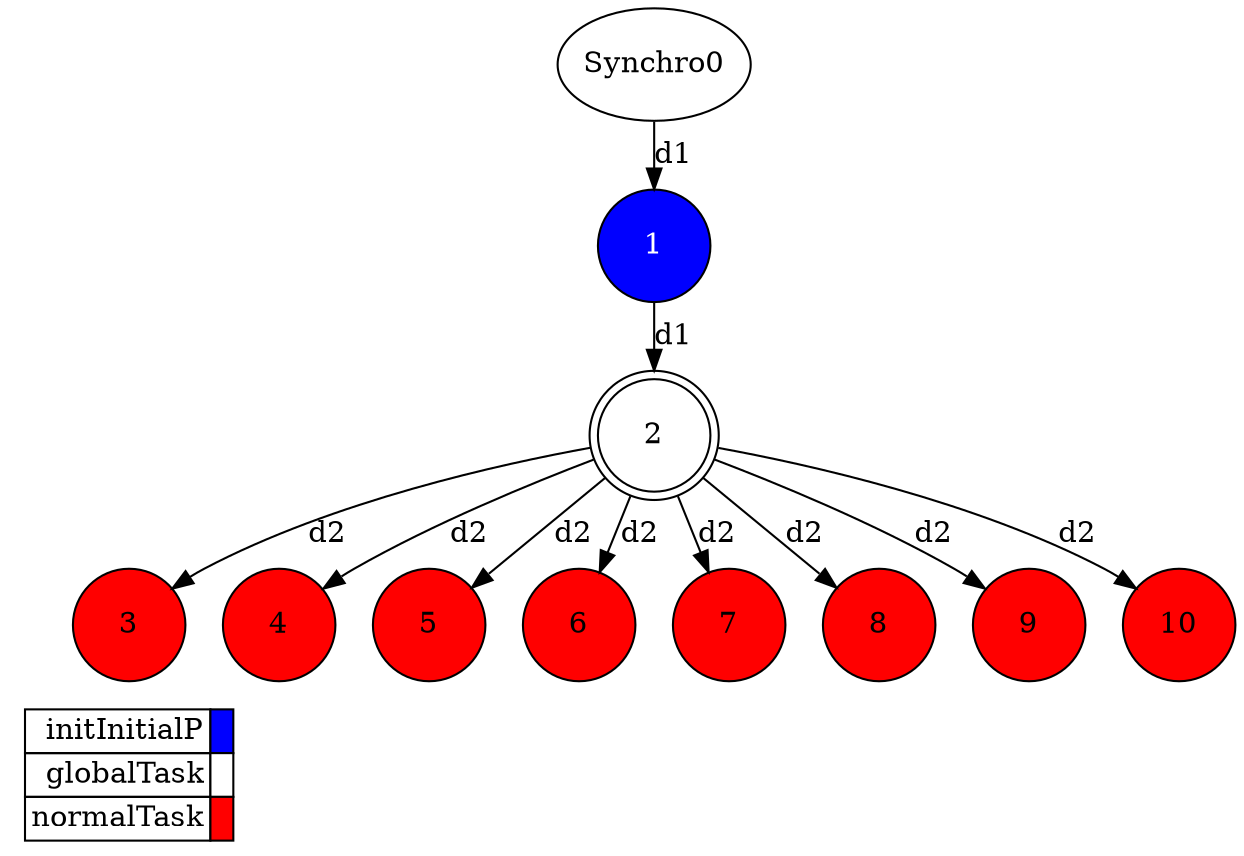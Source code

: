digraph {
  rankdir=TB;
  labeljust="l";
  subgraph dependence_graph {
    ranksep=0.20;
    node[height=0.75];

1[shape=circle, style=filled fillcolor="#0000ff" fontcolor="#ffffff"];
Synchro0 -> 1[ label="d1" ];
2[shape=doublecircle, style=filled fillcolor="#ffffff" fontcolor="#000000"];
1 -> 2[ label="d1" ];
3[shape=circle, style=filled fillcolor="#ff0000" fontcolor="#000000"];
2 -> 3[ label="d2" ];
4[shape=circle, style=filled fillcolor="#ff0000" fontcolor="#000000"];
2 -> 4[ label="d2" ];
5[shape=circle, style=filled fillcolor="#ff0000" fontcolor="#000000"];
2 -> 5[ label="d2" ];
6[shape=circle, style=filled fillcolor="#ff0000" fontcolor="#000000"];
2 -> 6[ label="d2" ];
7[shape=circle, style=filled fillcolor="#ff0000" fontcolor="#000000"];
2 -> 7[ label="d2" ];
8[shape=circle, style=filled fillcolor="#ff0000" fontcolor="#000000"];
2 -> 8[ label="d2" ];
9[shape=circle, style=filled fillcolor="#ff0000" fontcolor="#000000"];
2 -> 9[ label="d2" ];
10[shape=circle, style=filled fillcolor="#ff0000" fontcolor="#000000"];
2 -> 10[ label="d2" ];  }
  subgraph legend {
    rank=sink;
    node [shape=plaintext, height=0.75];
    ranksep=0.20;
    label = "Legend";
    key [label=<
      <table border="0" cellpadding="2" cellspacing="0" cellborder="1">
<tr>
<td align="right">initInitialP</td>
<td bgcolor="#0000ff">&nbsp;</td>
</tr>
<tr>
<td align="right">globalTask</td>
<td bgcolor="#ffffff">&nbsp;</td>
</tr>
<tr>
<td align="right">normalTask</td>
<td bgcolor="#ff0000">&nbsp;</td>
</tr>
      </table>
    >]
  }
}
